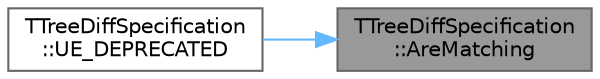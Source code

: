 digraph "TTreeDiffSpecification::AreMatching"
{
 // INTERACTIVE_SVG=YES
 // LATEX_PDF_SIZE
  bgcolor="transparent";
  edge [fontname=Helvetica,fontsize=10,labelfontname=Helvetica,labelfontsize=10];
  node [fontname=Helvetica,fontsize=10,shape=box,height=0.2,width=0.4];
  rankdir="RL";
  Node1 [id="Node000001",label="TTreeDiffSpecification\l::AreMatching",height=0.2,width=0.4,color="gray40", fillcolor="grey60", style="filled", fontcolor="black",tooltip="determine whether two nodes occupy the same space in their trees for example if you have a tree key/v..."];
  Node1 -> Node2 [id="edge1_Node000001_Node000002",dir="back",color="steelblue1",style="solid",tooltip=" "];
  Node2 [id="Node000002",label="TTreeDiffSpecification\l::UE_DEPRECATED",height=0.2,width=0.4,color="grey40", fillcolor="white", style="filled",URL="$da/d27/classTTreeDiffSpecification.html#a764066dfd505703a6fa68988e3e8fb5b",tooltip=" "];
}
